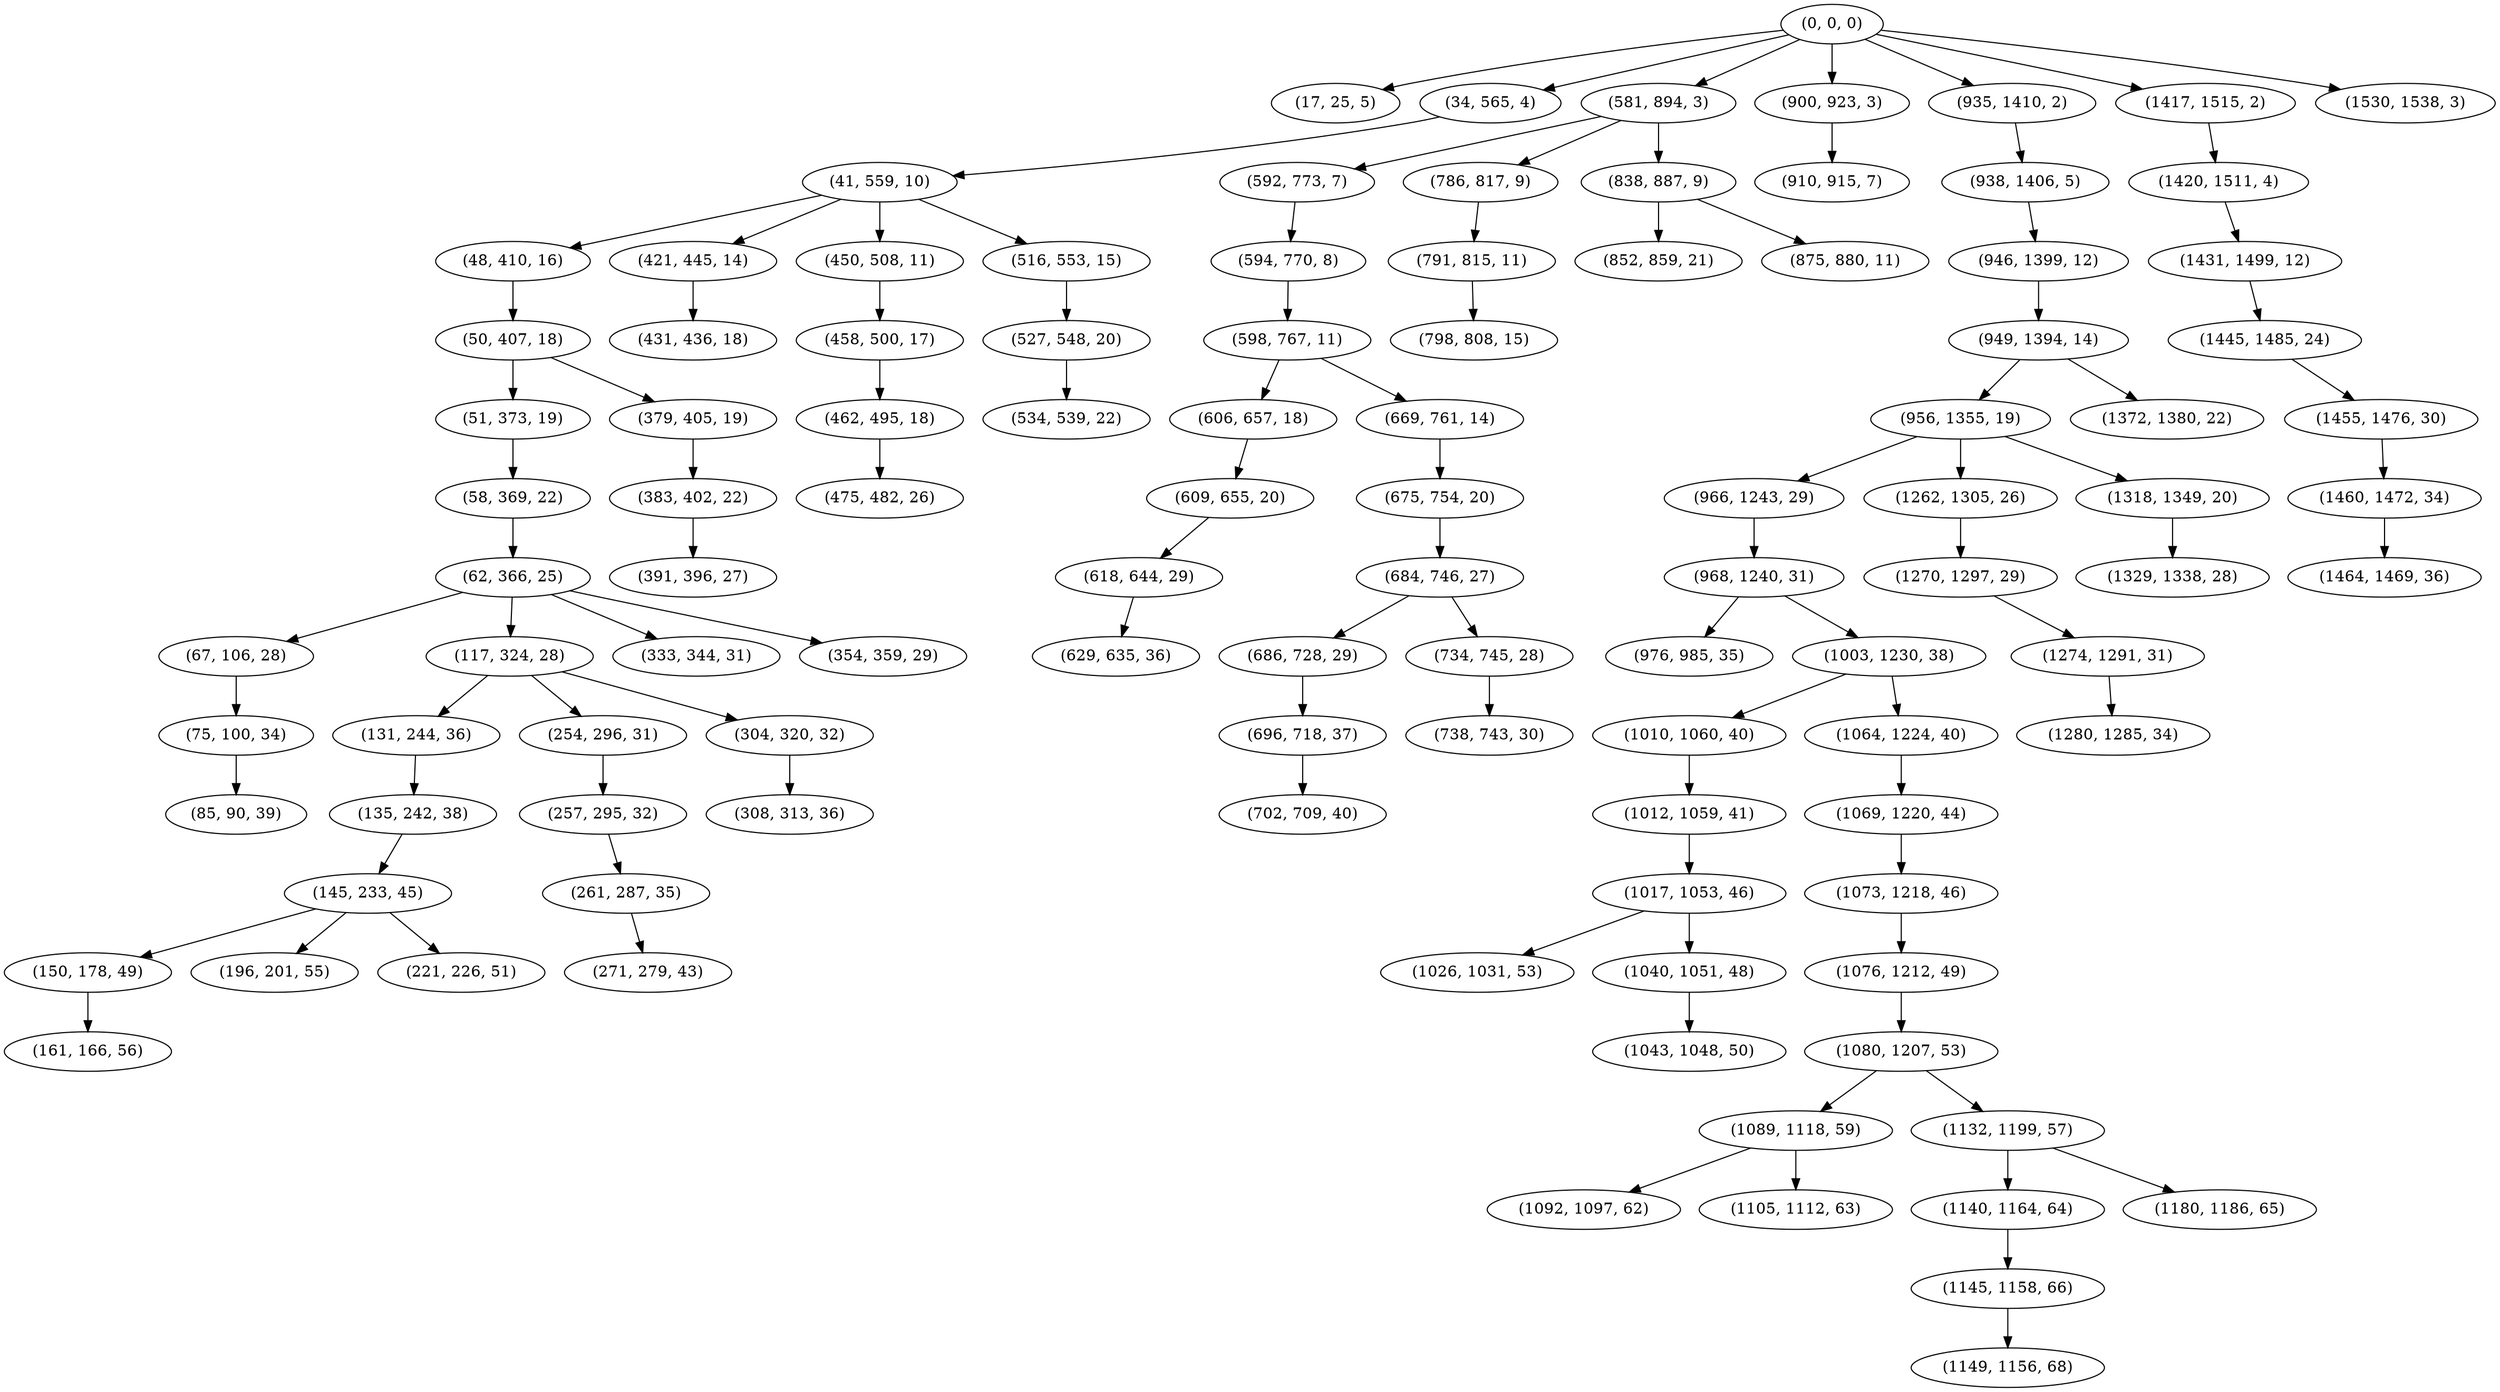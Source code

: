 digraph tree {
    "(0, 0, 0)";
    "(17, 25, 5)";
    "(34, 565, 4)";
    "(41, 559, 10)";
    "(48, 410, 16)";
    "(50, 407, 18)";
    "(51, 373, 19)";
    "(58, 369, 22)";
    "(62, 366, 25)";
    "(67, 106, 28)";
    "(75, 100, 34)";
    "(85, 90, 39)";
    "(117, 324, 28)";
    "(131, 244, 36)";
    "(135, 242, 38)";
    "(145, 233, 45)";
    "(150, 178, 49)";
    "(161, 166, 56)";
    "(196, 201, 55)";
    "(221, 226, 51)";
    "(254, 296, 31)";
    "(257, 295, 32)";
    "(261, 287, 35)";
    "(271, 279, 43)";
    "(304, 320, 32)";
    "(308, 313, 36)";
    "(333, 344, 31)";
    "(354, 359, 29)";
    "(379, 405, 19)";
    "(383, 402, 22)";
    "(391, 396, 27)";
    "(421, 445, 14)";
    "(431, 436, 18)";
    "(450, 508, 11)";
    "(458, 500, 17)";
    "(462, 495, 18)";
    "(475, 482, 26)";
    "(516, 553, 15)";
    "(527, 548, 20)";
    "(534, 539, 22)";
    "(581, 894, 3)";
    "(592, 773, 7)";
    "(594, 770, 8)";
    "(598, 767, 11)";
    "(606, 657, 18)";
    "(609, 655, 20)";
    "(618, 644, 29)";
    "(629, 635, 36)";
    "(669, 761, 14)";
    "(675, 754, 20)";
    "(684, 746, 27)";
    "(686, 728, 29)";
    "(696, 718, 37)";
    "(702, 709, 40)";
    "(734, 745, 28)";
    "(738, 743, 30)";
    "(786, 817, 9)";
    "(791, 815, 11)";
    "(798, 808, 15)";
    "(838, 887, 9)";
    "(852, 859, 21)";
    "(875, 880, 11)";
    "(900, 923, 3)";
    "(910, 915, 7)";
    "(935, 1410, 2)";
    "(938, 1406, 5)";
    "(946, 1399, 12)";
    "(949, 1394, 14)";
    "(956, 1355, 19)";
    "(966, 1243, 29)";
    "(968, 1240, 31)";
    "(976, 985, 35)";
    "(1003, 1230, 38)";
    "(1010, 1060, 40)";
    "(1012, 1059, 41)";
    "(1017, 1053, 46)";
    "(1026, 1031, 53)";
    "(1040, 1051, 48)";
    "(1043, 1048, 50)";
    "(1064, 1224, 40)";
    "(1069, 1220, 44)";
    "(1073, 1218, 46)";
    "(1076, 1212, 49)";
    "(1080, 1207, 53)";
    "(1089, 1118, 59)";
    "(1092, 1097, 62)";
    "(1105, 1112, 63)";
    "(1132, 1199, 57)";
    "(1140, 1164, 64)";
    "(1145, 1158, 66)";
    "(1149, 1156, 68)";
    "(1180, 1186, 65)";
    "(1262, 1305, 26)";
    "(1270, 1297, 29)";
    "(1274, 1291, 31)";
    "(1280, 1285, 34)";
    "(1318, 1349, 20)";
    "(1329, 1338, 28)";
    "(1372, 1380, 22)";
    "(1417, 1515, 2)";
    "(1420, 1511, 4)";
    "(1431, 1499, 12)";
    "(1445, 1485, 24)";
    "(1455, 1476, 30)";
    "(1460, 1472, 34)";
    "(1464, 1469, 36)";
    "(1530, 1538, 3)";
    "(0, 0, 0)" -> "(17, 25, 5)";
    "(0, 0, 0)" -> "(34, 565, 4)";
    "(0, 0, 0)" -> "(581, 894, 3)";
    "(0, 0, 0)" -> "(900, 923, 3)";
    "(0, 0, 0)" -> "(935, 1410, 2)";
    "(0, 0, 0)" -> "(1417, 1515, 2)";
    "(0, 0, 0)" -> "(1530, 1538, 3)";
    "(34, 565, 4)" -> "(41, 559, 10)";
    "(41, 559, 10)" -> "(48, 410, 16)";
    "(41, 559, 10)" -> "(421, 445, 14)";
    "(41, 559, 10)" -> "(450, 508, 11)";
    "(41, 559, 10)" -> "(516, 553, 15)";
    "(48, 410, 16)" -> "(50, 407, 18)";
    "(50, 407, 18)" -> "(51, 373, 19)";
    "(50, 407, 18)" -> "(379, 405, 19)";
    "(51, 373, 19)" -> "(58, 369, 22)";
    "(58, 369, 22)" -> "(62, 366, 25)";
    "(62, 366, 25)" -> "(67, 106, 28)";
    "(62, 366, 25)" -> "(117, 324, 28)";
    "(62, 366, 25)" -> "(333, 344, 31)";
    "(62, 366, 25)" -> "(354, 359, 29)";
    "(67, 106, 28)" -> "(75, 100, 34)";
    "(75, 100, 34)" -> "(85, 90, 39)";
    "(117, 324, 28)" -> "(131, 244, 36)";
    "(117, 324, 28)" -> "(254, 296, 31)";
    "(117, 324, 28)" -> "(304, 320, 32)";
    "(131, 244, 36)" -> "(135, 242, 38)";
    "(135, 242, 38)" -> "(145, 233, 45)";
    "(145, 233, 45)" -> "(150, 178, 49)";
    "(145, 233, 45)" -> "(196, 201, 55)";
    "(145, 233, 45)" -> "(221, 226, 51)";
    "(150, 178, 49)" -> "(161, 166, 56)";
    "(254, 296, 31)" -> "(257, 295, 32)";
    "(257, 295, 32)" -> "(261, 287, 35)";
    "(261, 287, 35)" -> "(271, 279, 43)";
    "(304, 320, 32)" -> "(308, 313, 36)";
    "(379, 405, 19)" -> "(383, 402, 22)";
    "(383, 402, 22)" -> "(391, 396, 27)";
    "(421, 445, 14)" -> "(431, 436, 18)";
    "(450, 508, 11)" -> "(458, 500, 17)";
    "(458, 500, 17)" -> "(462, 495, 18)";
    "(462, 495, 18)" -> "(475, 482, 26)";
    "(516, 553, 15)" -> "(527, 548, 20)";
    "(527, 548, 20)" -> "(534, 539, 22)";
    "(581, 894, 3)" -> "(592, 773, 7)";
    "(581, 894, 3)" -> "(786, 817, 9)";
    "(581, 894, 3)" -> "(838, 887, 9)";
    "(592, 773, 7)" -> "(594, 770, 8)";
    "(594, 770, 8)" -> "(598, 767, 11)";
    "(598, 767, 11)" -> "(606, 657, 18)";
    "(598, 767, 11)" -> "(669, 761, 14)";
    "(606, 657, 18)" -> "(609, 655, 20)";
    "(609, 655, 20)" -> "(618, 644, 29)";
    "(618, 644, 29)" -> "(629, 635, 36)";
    "(669, 761, 14)" -> "(675, 754, 20)";
    "(675, 754, 20)" -> "(684, 746, 27)";
    "(684, 746, 27)" -> "(686, 728, 29)";
    "(684, 746, 27)" -> "(734, 745, 28)";
    "(686, 728, 29)" -> "(696, 718, 37)";
    "(696, 718, 37)" -> "(702, 709, 40)";
    "(734, 745, 28)" -> "(738, 743, 30)";
    "(786, 817, 9)" -> "(791, 815, 11)";
    "(791, 815, 11)" -> "(798, 808, 15)";
    "(838, 887, 9)" -> "(852, 859, 21)";
    "(838, 887, 9)" -> "(875, 880, 11)";
    "(900, 923, 3)" -> "(910, 915, 7)";
    "(935, 1410, 2)" -> "(938, 1406, 5)";
    "(938, 1406, 5)" -> "(946, 1399, 12)";
    "(946, 1399, 12)" -> "(949, 1394, 14)";
    "(949, 1394, 14)" -> "(956, 1355, 19)";
    "(949, 1394, 14)" -> "(1372, 1380, 22)";
    "(956, 1355, 19)" -> "(966, 1243, 29)";
    "(956, 1355, 19)" -> "(1262, 1305, 26)";
    "(956, 1355, 19)" -> "(1318, 1349, 20)";
    "(966, 1243, 29)" -> "(968, 1240, 31)";
    "(968, 1240, 31)" -> "(976, 985, 35)";
    "(968, 1240, 31)" -> "(1003, 1230, 38)";
    "(1003, 1230, 38)" -> "(1010, 1060, 40)";
    "(1003, 1230, 38)" -> "(1064, 1224, 40)";
    "(1010, 1060, 40)" -> "(1012, 1059, 41)";
    "(1012, 1059, 41)" -> "(1017, 1053, 46)";
    "(1017, 1053, 46)" -> "(1026, 1031, 53)";
    "(1017, 1053, 46)" -> "(1040, 1051, 48)";
    "(1040, 1051, 48)" -> "(1043, 1048, 50)";
    "(1064, 1224, 40)" -> "(1069, 1220, 44)";
    "(1069, 1220, 44)" -> "(1073, 1218, 46)";
    "(1073, 1218, 46)" -> "(1076, 1212, 49)";
    "(1076, 1212, 49)" -> "(1080, 1207, 53)";
    "(1080, 1207, 53)" -> "(1089, 1118, 59)";
    "(1080, 1207, 53)" -> "(1132, 1199, 57)";
    "(1089, 1118, 59)" -> "(1092, 1097, 62)";
    "(1089, 1118, 59)" -> "(1105, 1112, 63)";
    "(1132, 1199, 57)" -> "(1140, 1164, 64)";
    "(1132, 1199, 57)" -> "(1180, 1186, 65)";
    "(1140, 1164, 64)" -> "(1145, 1158, 66)";
    "(1145, 1158, 66)" -> "(1149, 1156, 68)";
    "(1262, 1305, 26)" -> "(1270, 1297, 29)";
    "(1270, 1297, 29)" -> "(1274, 1291, 31)";
    "(1274, 1291, 31)" -> "(1280, 1285, 34)";
    "(1318, 1349, 20)" -> "(1329, 1338, 28)";
    "(1417, 1515, 2)" -> "(1420, 1511, 4)";
    "(1420, 1511, 4)" -> "(1431, 1499, 12)";
    "(1431, 1499, 12)" -> "(1445, 1485, 24)";
    "(1445, 1485, 24)" -> "(1455, 1476, 30)";
    "(1455, 1476, 30)" -> "(1460, 1472, 34)";
    "(1460, 1472, 34)" -> "(1464, 1469, 36)";
}
